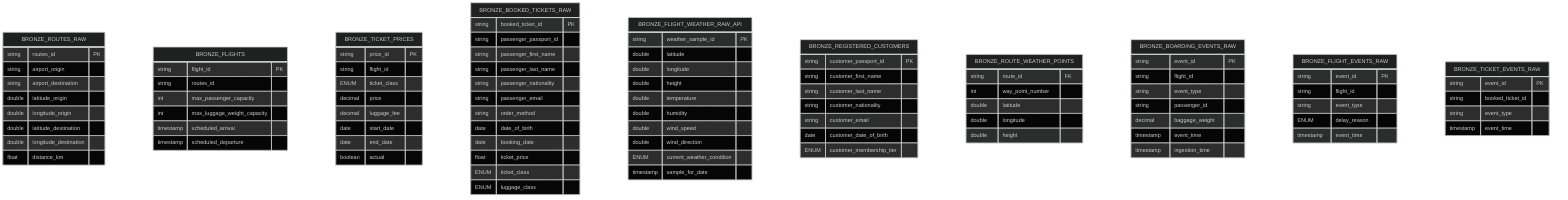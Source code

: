 ---
config:
  theme: dark
---
erDiagram
    BRONZE_ROUTES_RAW {
        string routes_id PK
        string airport_origin
        string airport_destination
        double latitude_origin
        double longitude_origin
        double latitude_destination
        double longitude_destination
        float distance_km
    }
    BRONZE_FLIGHTS {
        string flight_id PK
        string routes_id
        int max_passenger_capacity
	    int max_luggage_weight_capacity
        timestamp scheduled_arrival
        timestamp scheduled_departure
    }
    BRONZE_TICKET_PRICES { 
        string price_id PK
        string flight_id
        ENUM ticket_class
        decimal price
        decimal luggage_fee
        date start_date
        date end_date
        boolean actual
    }
    BRONZE_BOOKED_TICKETS_RAW {
        string booked_ticket_id PK
        string passenger_passport_id
        string passenger_first_name
        string passenger_last_name
        string passenger_nationality
        string passenger_email
        string order_method
        date date_of_birth
        date booking_date
        float ticket_price
        ENUM ticket_class
        ENUM luggage_class
    }
    BRONZE_FLIGHT_WEATHER_RAW_API {
        string weather_sample_id PK
	    double latitude
        double longitude
	    double height
        double temperature
        double humidity
        double wind_speed
        double wind_direction
        ENUM current_weather_condition
        timestamp sample_for_date
    }
    BRONZE_REGISTERED_CUSTOMERS {
        string customer_passport_id PK
        string customer_first_name
        string customer_last_name
        string customer_nationality
        string customer_email
        date customer_date_of_birth
        ENUM customer_membership_tier
    }
    BRONZE_ROUTE_WEATHER_POINTS {
        string route_id FK
        int way_point_number
        double latitude
        double longitude
        double height
    }
    BRONZE_BOARDING_EVENTS_RAW {
        string event_id PK
        string flight_id
        string event_type
        string passenger_id
        decimal baggage_weight
        timestamp event_time
        timestamp ingestion_time
    }
    BRONZE_FLIGHT_EVENTS_RAW {
        string event_id PK
        string flight_id
        string event_type 
        ENUM delay_reason
        timestamp event_time
    }
    BRONZE_TICKET_EVENTS_RAW {
        string event_id PK
        string booked_ticket_id
        string event_type
        timestamp event_time
    }
